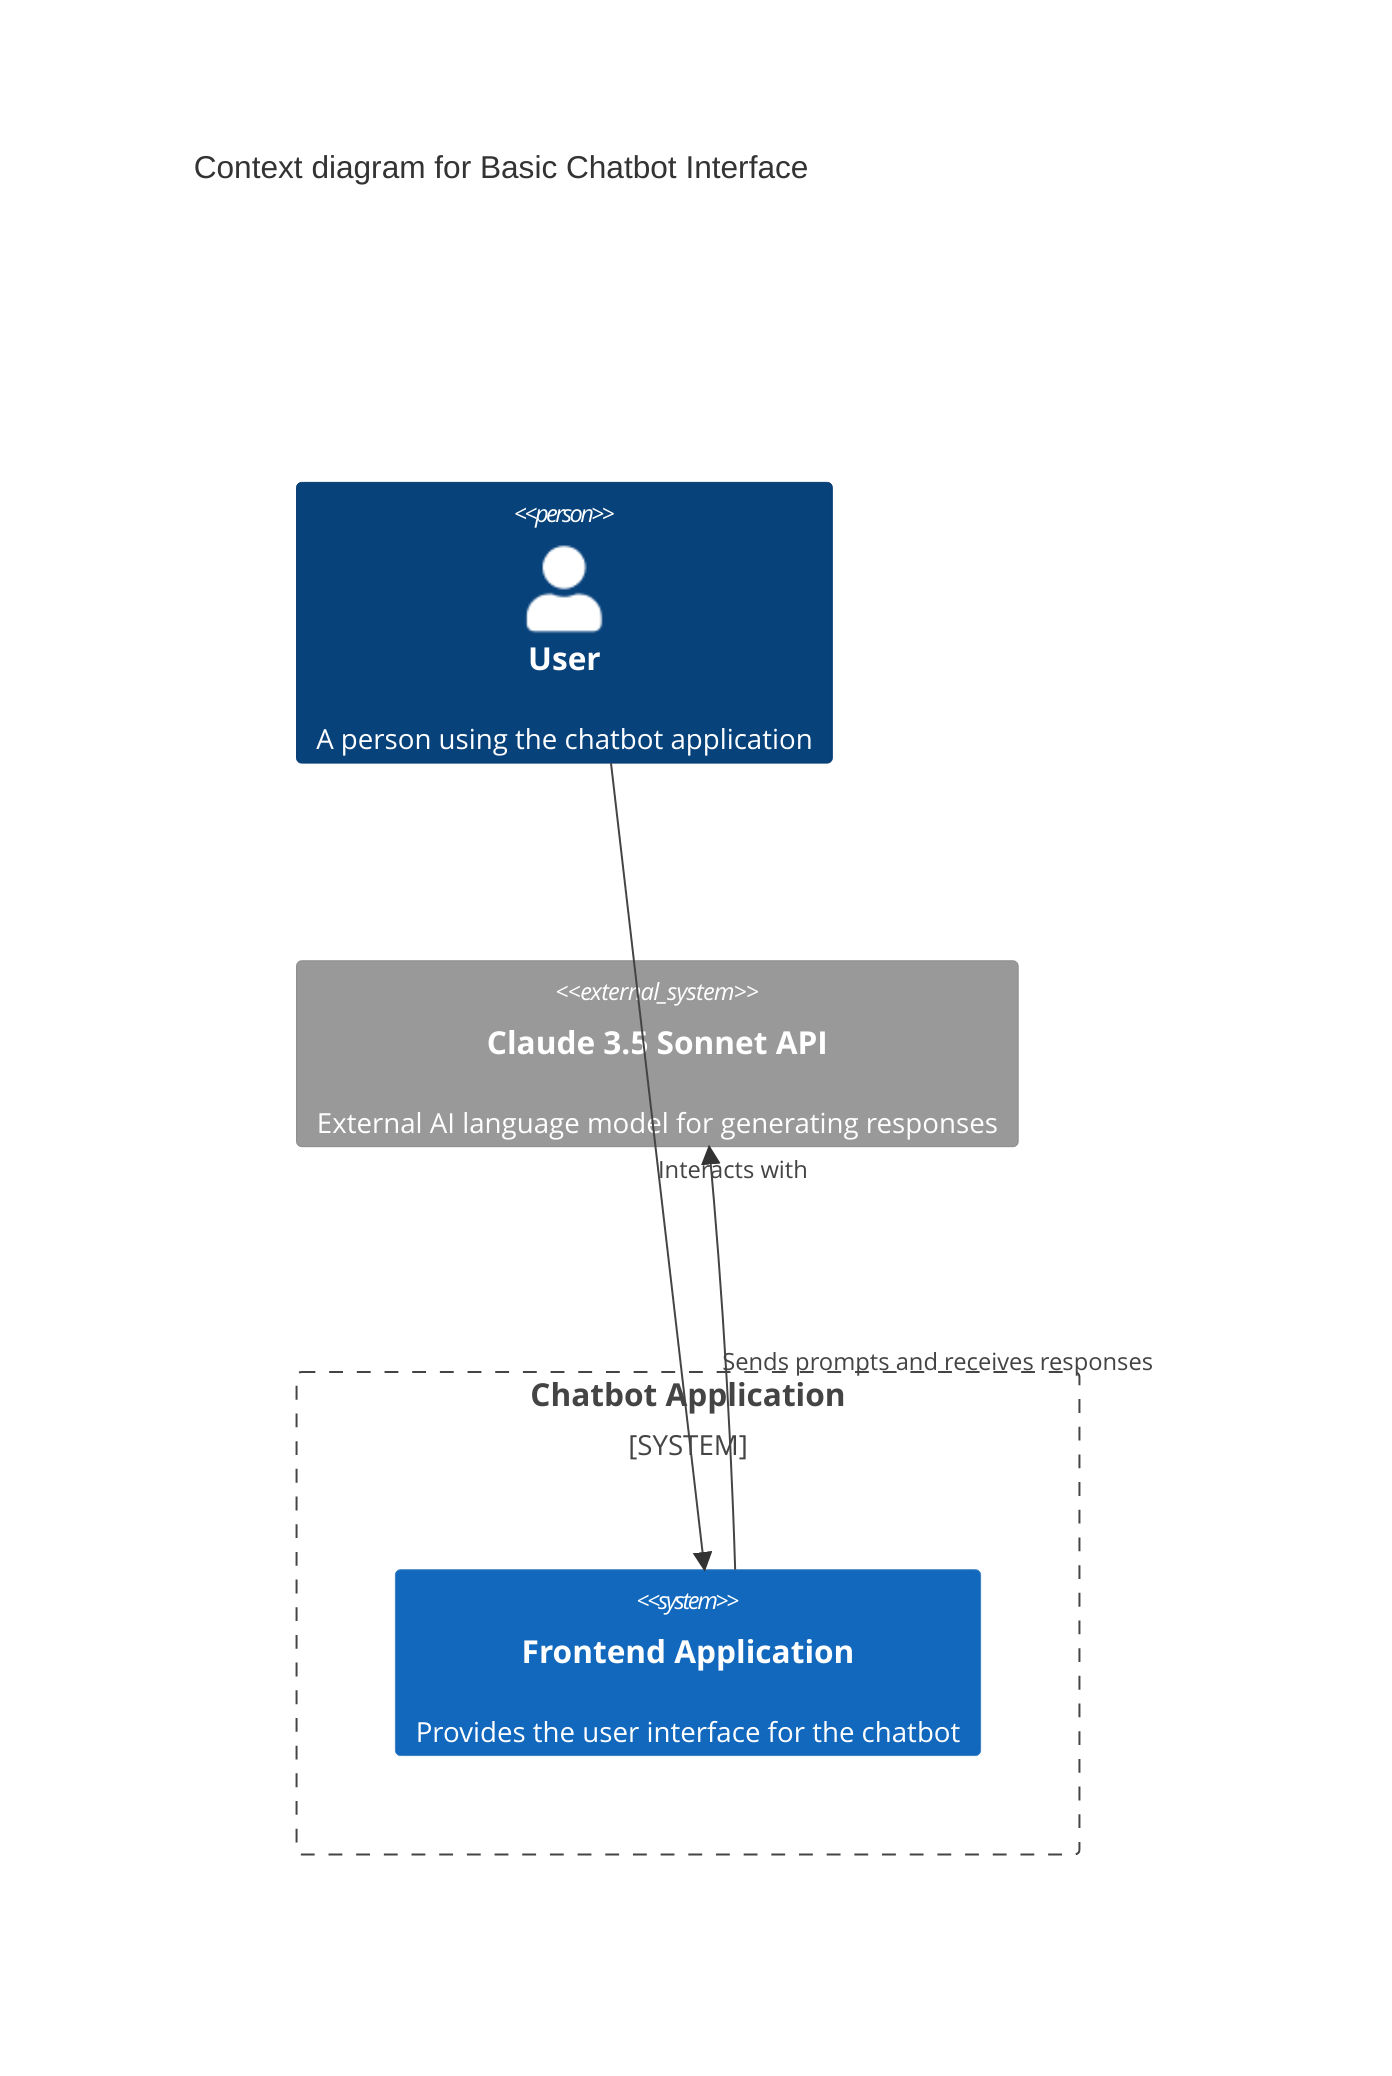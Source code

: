 C4Context
  title Context diagram for Basic Chatbot Interface

  Person(user, "User", "A person using the chatbot application")

  System_Boundary(chatbot_system, "Chatbot Application") {
    System(frontend, "Frontend Application", "Provides the user interface for the chatbot")
  }

  System_Ext(claude_api, "Claude 3.5 Sonnet API", "External AI language model for generating responses")

  Rel(user, frontend, "Interacts with")
  Rel(frontend, claude_api, "Sends prompts and receives responses")

  UpdateLayoutConfig($c4ShapeInRow="3", $c4BoundaryInRow="1")
